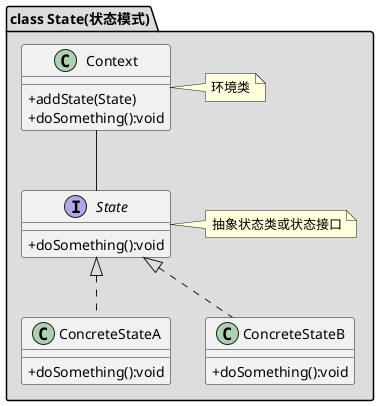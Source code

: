 @startuml
skinparam classAttributeIconSize 0

package "class State(状态模式)" #DDDDDD {
    interface State
    {
    +doSomething():void
    }
    note right: 抽象状态类或状态接口

    class ConcreteStateA
    {
    +doSomething():void
    }

    class ConcreteStateB
    {
    +doSomething():void
    }

    class Context
    {
    +addState(State)
    +doSomething():void
    }
    note right:环境类

    Context -- State
    State <|.. ConcreteStateA
    State <|.. ConcreteStateB
}
@enduml
